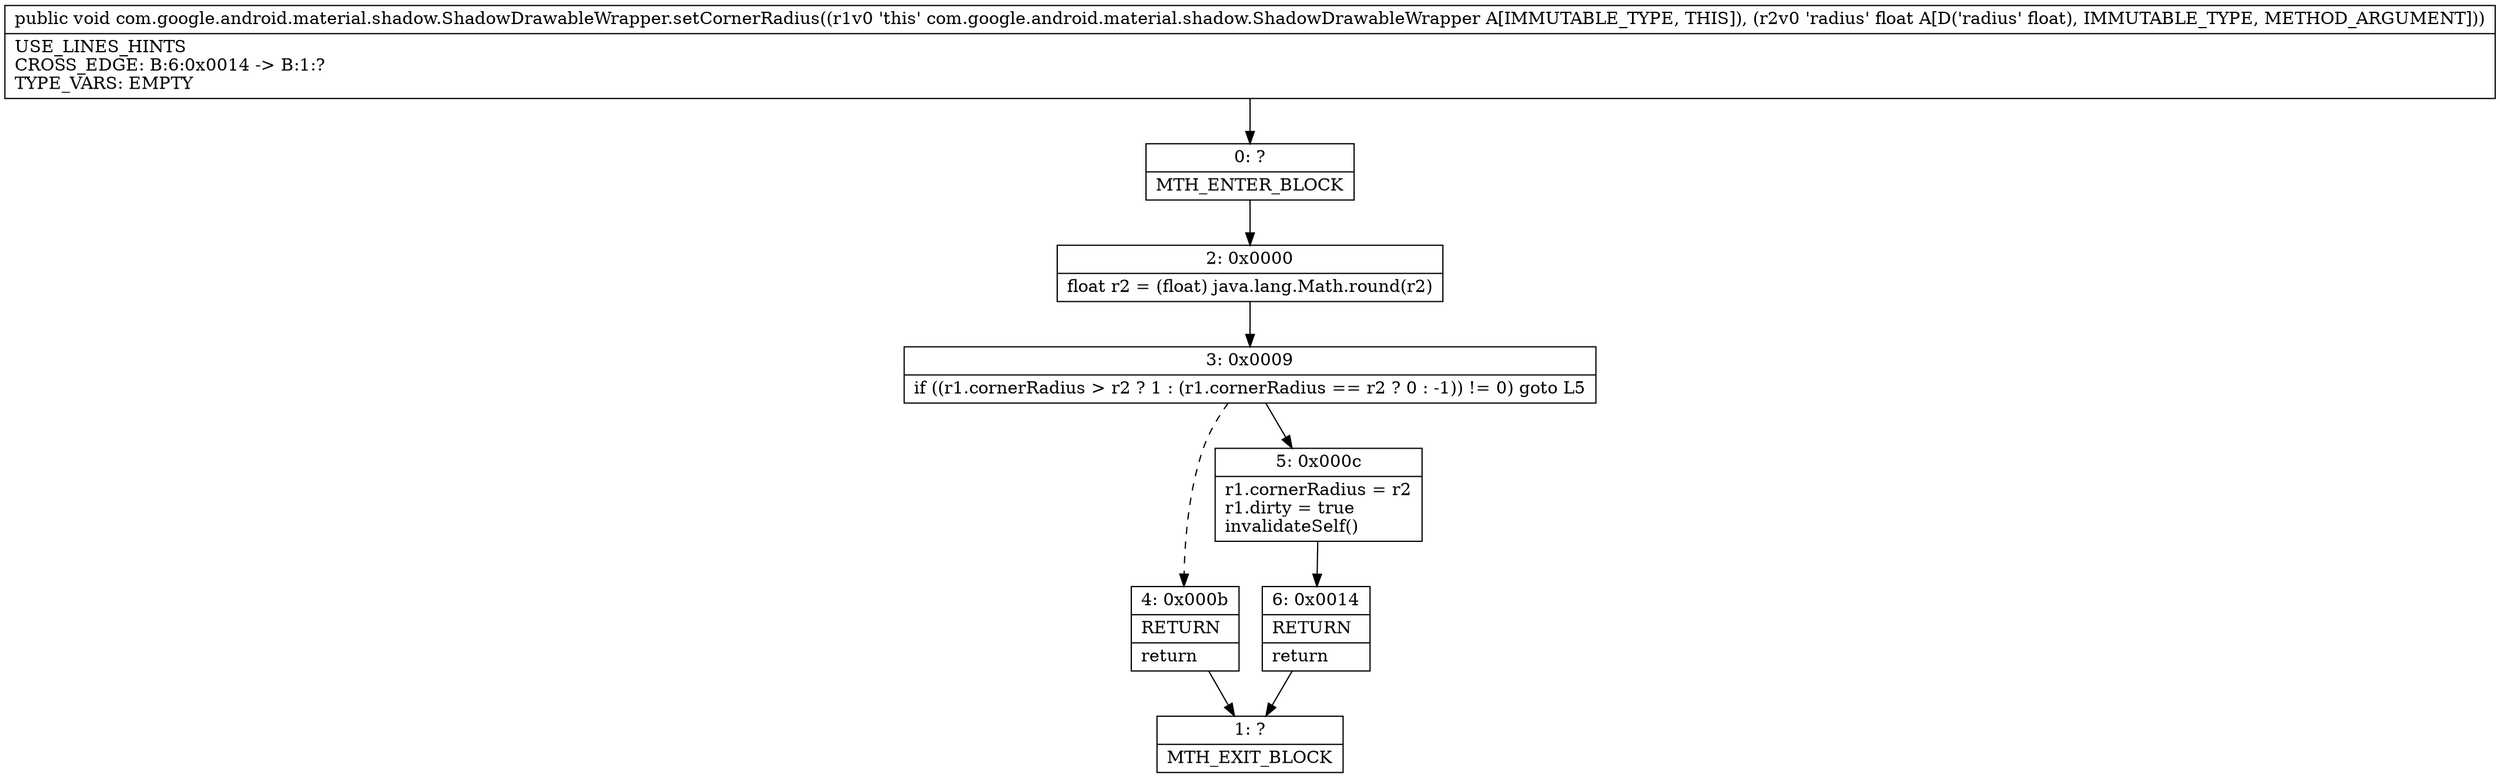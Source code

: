 digraph "CFG forcom.google.android.material.shadow.ShadowDrawableWrapper.setCornerRadius(F)V" {
Node_0 [shape=record,label="{0\:\ ?|MTH_ENTER_BLOCK\l}"];
Node_2 [shape=record,label="{2\:\ 0x0000|float r2 = (float) java.lang.Math.round(r2)\l}"];
Node_3 [shape=record,label="{3\:\ 0x0009|if ((r1.cornerRadius \> r2 ? 1 : (r1.cornerRadius == r2 ? 0 : \-1)) != 0) goto L5\l}"];
Node_4 [shape=record,label="{4\:\ 0x000b|RETURN\l|return\l}"];
Node_1 [shape=record,label="{1\:\ ?|MTH_EXIT_BLOCK\l}"];
Node_5 [shape=record,label="{5\:\ 0x000c|r1.cornerRadius = r2\lr1.dirty = true\linvalidateSelf()\l}"];
Node_6 [shape=record,label="{6\:\ 0x0014|RETURN\l|return\l}"];
MethodNode[shape=record,label="{public void com.google.android.material.shadow.ShadowDrawableWrapper.setCornerRadius((r1v0 'this' com.google.android.material.shadow.ShadowDrawableWrapper A[IMMUTABLE_TYPE, THIS]), (r2v0 'radius' float A[D('radius' float), IMMUTABLE_TYPE, METHOD_ARGUMENT]))  | USE_LINES_HINTS\lCROSS_EDGE: B:6:0x0014 \-\> B:1:?\lTYPE_VARS: EMPTY\l}"];
MethodNode -> Node_0;Node_0 -> Node_2;
Node_2 -> Node_3;
Node_3 -> Node_4[style=dashed];
Node_3 -> Node_5;
Node_4 -> Node_1;
Node_5 -> Node_6;
Node_6 -> Node_1;
}


